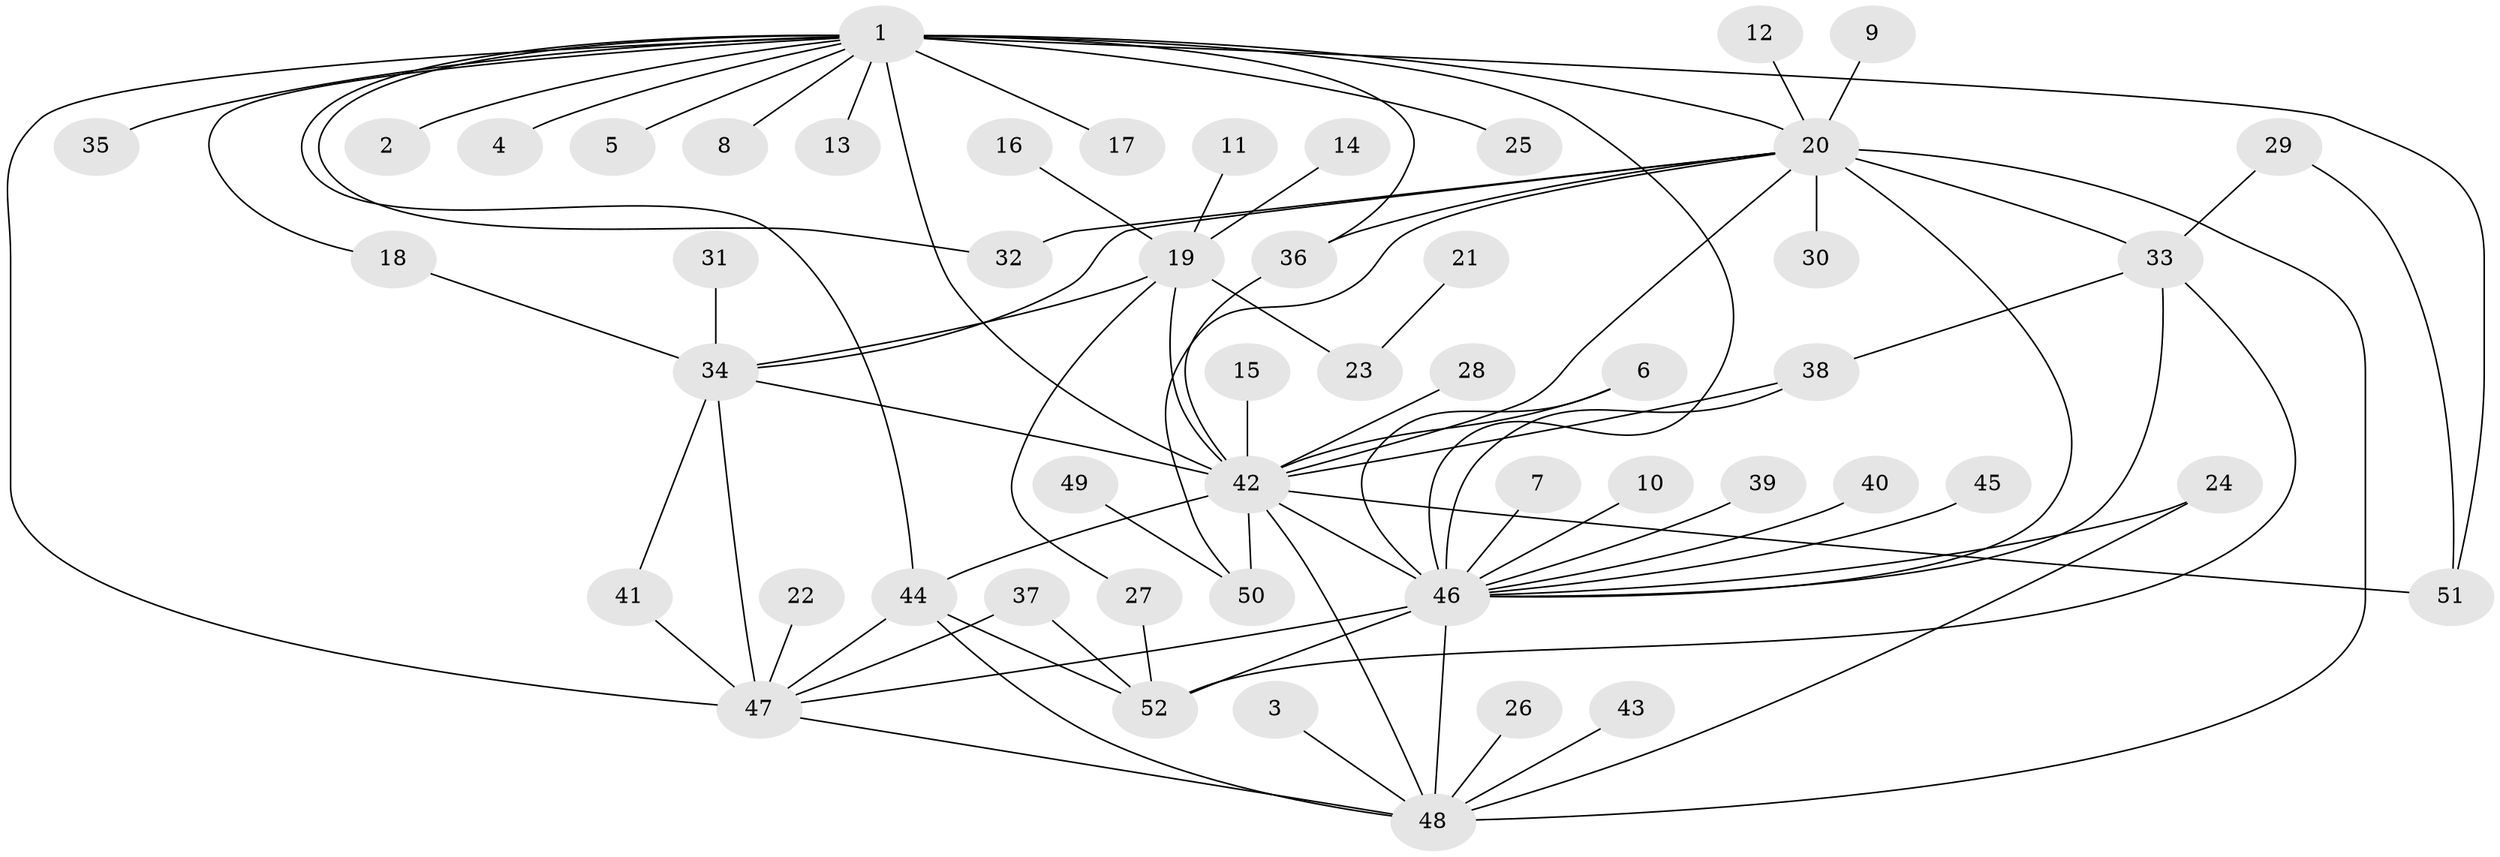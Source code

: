 // original degree distribution, {11: 0.009615384615384616, 17: 0.019230769230769232, 12: 0.009615384615384616, 18: 0.009615384615384616, 3: 0.10576923076923077, 2: 0.23076923076923078, 8: 0.019230769230769232, 5: 0.057692307692307696, 1: 0.4423076923076923, 6: 0.009615384615384616, 7: 0.028846153846153848, 4: 0.04807692307692308, 9: 0.009615384615384616}
// Generated by graph-tools (version 1.1) at 2025/26/03/09/25 03:26:07]
// undirected, 52 vertices, 81 edges
graph export_dot {
graph [start="1"]
  node [color=gray90,style=filled];
  1;
  2;
  3;
  4;
  5;
  6;
  7;
  8;
  9;
  10;
  11;
  12;
  13;
  14;
  15;
  16;
  17;
  18;
  19;
  20;
  21;
  22;
  23;
  24;
  25;
  26;
  27;
  28;
  29;
  30;
  31;
  32;
  33;
  34;
  35;
  36;
  37;
  38;
  39;
  40;
  41;
  42;
  43;
  44;
  45;
  46;
  47;
  48;
  49;
  50;
  51;
  52;
  1 -- 2 [weight=1.0];
  1 -- 4 [weight=1.0];
  1 -- 5 [weight=1.0];
  1 -- 8 [weight=1.0];
  1 -- 13 [weight=1.0];
  1 -- 17 [weight=1.0];
  1 -- 18 [weight=1.0];
  1 -- 20 [weight=2.0];
  1 -- 25 [weight=1.0];
  1 -- 32 [weight=2.0];
  1 -- 35 [weight=1.0];
  1 -- 36 [weight=1.0];
  1 -- 42 [weight=4.0];
  1 -- 44 [weight=1.0];
  1 -- 46 [weight=2.0];
  1 -- 47 [weight=2.0];
  1 -- 51 [weight=1.0];
  3 -- 48 [weight=1.0];
  6 -- 42 [weight=1.0];
  6 -- 46 [weight=2.0];
  7 -- 46 [weight=1.0];
  9 -- 20 [weight=1.0];
  10 -- 46 [weight=1.0];
  11 -- 19 [weight=1.0];
  12 -- 20 [weight=1.0];
  14 -- 19 [weight=1.0];
  15 -- 42 [weight=1.0];
  16 -- 19 [weight=1.0];
  18 -- 34 [weight=1.0];
  19 -- 23 [weight=1.0];
  19 -- 27 [weight=1.0];
  19 -- 34 [weight=1.0];
  19 -- 42 [weight=1.0];
  20 -- 30 [weight=1.0];
  20 -- 32 [weight=1.0];
  20 -- 33 [weight=2.0];
  20 -- 34 [weight=2.0];
  20 -- 36 [weight=1.0];
  20 -- 42 [weight=1.0];
  20 -- 46 [weight=1.0];
  20 -- 48 [weight=1.0];
  20 -- 50 [weight=1.0];
  21 -- 23 [weight=1.0];
  22 -- 47 [weight=1.0];
  24 -- 46 [weight=1.0];
  24 -- 48 [weight=1.0];
  26 -- 48 [weight=1.0];
  27 -- 52 [weight=1.0];
  28 -- 42 [weight=1.0];
  29 -- 33 [weight=1.0];
  29 -- 51 [weight=1.0];
  31 -- 34 [weight=1.0];
  33 -- 38 [weight=1.0];
  33 -- 46 [weight=1.0];
  33 -- 52 [weight=1.0];
  34 -- 41 [weight=1.0];
  34 -- 42 [weight=1.0];
  34 -- 47 [weight=2.0];
  36 -- 42 [weight=1.0];
  37 -- 47 [weight=1.0];
  37 -- 52 [weight=1.0];
  38 -- 42 [weight=1.0];
  38 -- 46 [weight=1.0];
  39 -- 46 [weight=1.0];
  40 -- 46 [weight=1.0];
  41 -- 47 [weight=1.0];
  42 -- 44 [weight=1.0];
  42 -- 46 [weight=1.0];
  42 -- 48 [weight=1.0];
  42 -- 50 [weight=1.0];
  42 -- 51 [weight=1.0];
  43 -- 48 [weight=1.0];
  44 -- 47 [weight=1.0];
  44 -- 48 [weight=1.0];
  44 -- 52 [weight=1.0];
  45 -- 46 [weight=1.0];
  46 -- 47 [weight=1.0];
  46 -- 48 [weight=2.0];
  46 -- 52 [weight=2.0];
  47 -- 48 [weight=1.0];
  49 -- 50 [weight=1.0];
}
